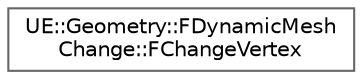 digraph "Graphical Class Hierarchy"
{
 // INTERACTIVE_SVG=YES
 // LATEX_PDF_SIZE
  bgcolor="transparent";
  edge [fontname=Helvetica,fontsize=10,labelfontname=Helvetica,labelfontsize=10];
  node [fontname=Helvetica,fontsize=10,shape=box,height=0.2,width=0.4];
  rankdir="LR";
  Node0 [id="Node000000",label="UE::Geometry::FDynamicMesh\lChange::FChangeVertex",height=0.2,width=0.4,color="grey40", fillcolor="white", style="filled",URL="$d3/d8b/structUE_1_1Geometry_1_1FDynamicMeshChange_1_1FChangeVertex.html",tooltip=" "];
}
